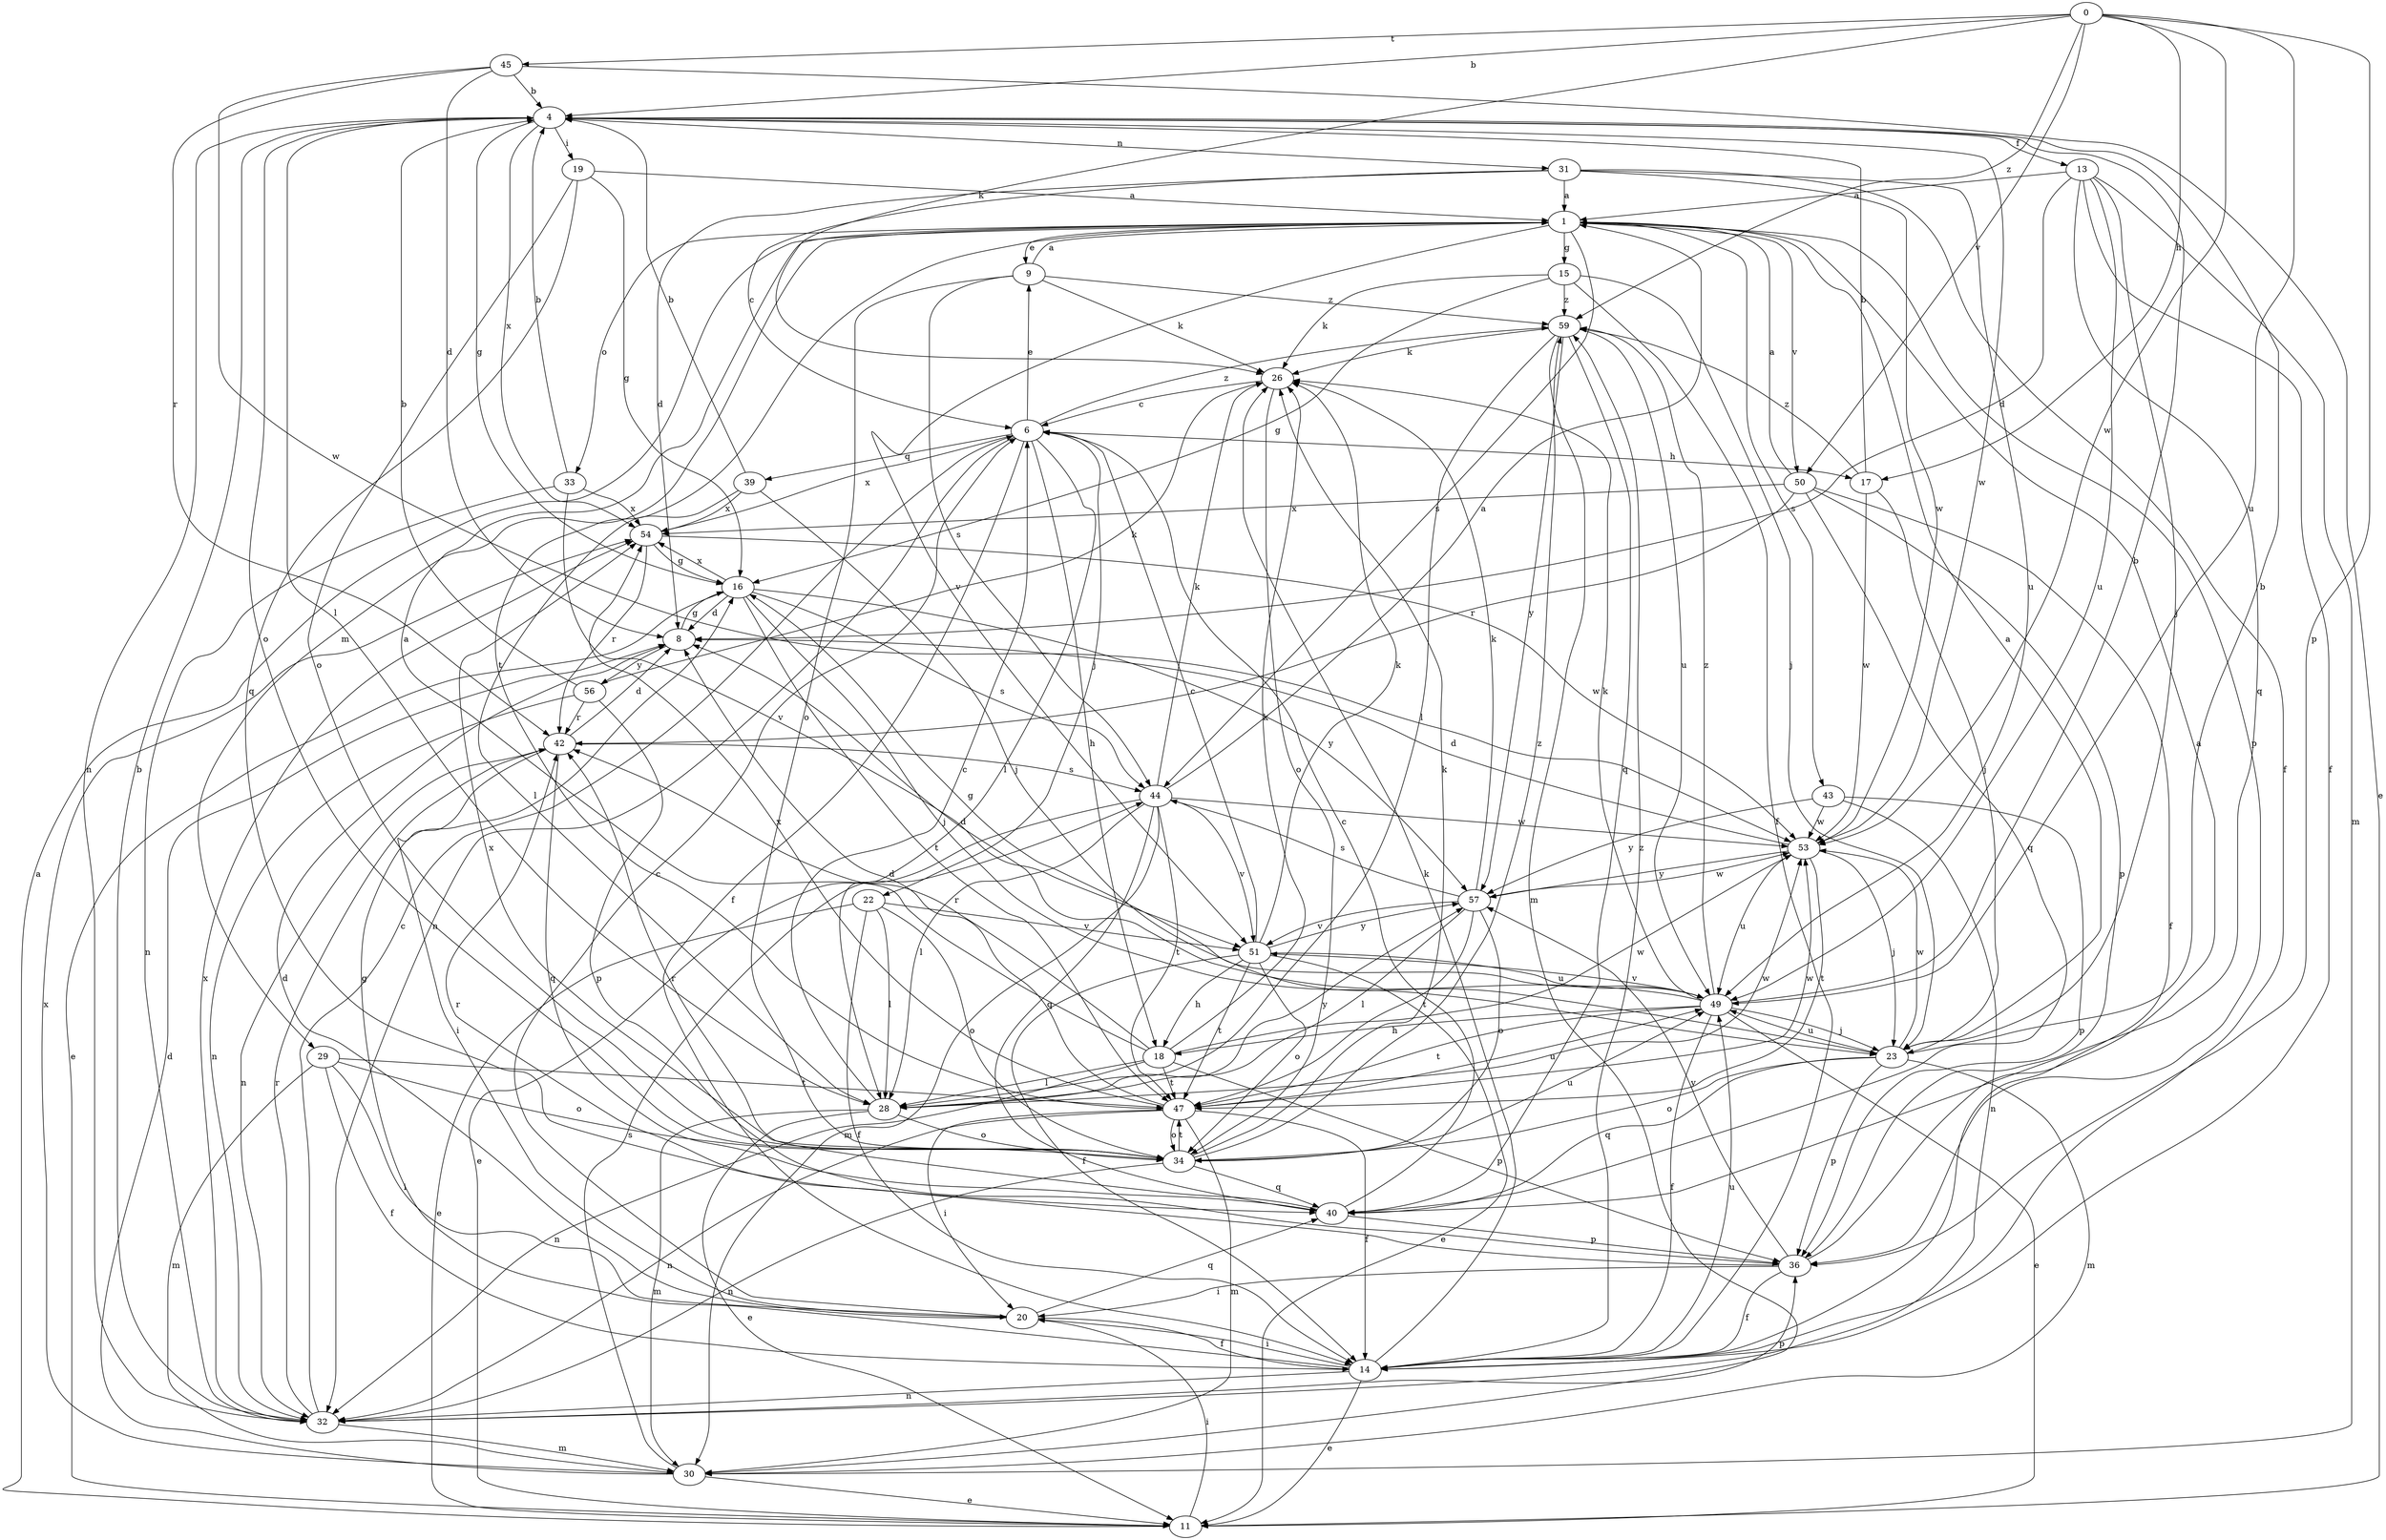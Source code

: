 strict digraph  {
0;
1;
4;
6;
8;
9;
11;
13;
14;
15;
16;
17;
18;
19;
20;
22;
23;
26;
28;
29;
30;
31;
32;
33;
34;
36;
39;
40;
42;
43;
44;
45;
47;
49;
50;
51;
53;
54;
56;
57;
59;
0 -> 4  [label=b];
0 -> 17  [label=h];
0 -> 26  [label=k];
0 -> 36  [label=p];
0 -> 45  [label=t];
0 -> 49  [label=u];
0 -> 50  [label=v];
0 -> 53  [label=w];
0 -> 59  [label=z];
1 -> 9  [label=e];
1 -> 15  [label=g];
1 -> 29  [label=m];
1 -> 33  [label=o];
1 -> 36  [label=p];
1 -> 43  [label=s];
1 -> 44  [label=s];
1 -> 47  [label=t];
1 -> 50  [label=v];
1 -> 51  [label=v];
4 -> 13  [label=f];
4 -> 16  [label=g];
4 -> 19  [label=i];
4 -> 28  [label=l];
4 -> 31  [label=n];
4 -> 32  [label=n];
4 -> 34  [label=o];
4 -> 53  [label=w];
4 -> 54  [label=x];
6 -> 9  [label=e];
6 -> 14  [label=f];
6 -> 17  [label=h];
6 -> 18  [label=h];
6 -> 22  [label=j];
6 -> 28  [label=l];
6 -> 32  [label=n];
6 -> 39  [label=q];
6 -> 54  [label=x];
6 -> 59  [label=z];
8 -> 16  [label=g];
8 -> 56  [label=y];
9 -> 1  [label=a];
9 -> 26  [label=k];
9 -> 34  [label=o];
9 -> 44  [label=s];
9 -> 59  [label=z];
11 -> 1  [label=a];
11 -> 20  [label=i];
13 -> 1  [label=a];
13 -> 8  [label=d];
13 -> 14  [label=f];
13 -> 23  [label=j];
13 -> 30  [label=m];
13 -> 40  [label=q];
13 -> 49  [label=u];
14 -> 11  [label=e];
14 -> 16  [label=g];
14 -> 20  [label=i];
14 -> 26  [label=k];
14 -> 32  [label=n];
14 -> 49  [label=u];
14 -> 59  [label=z];
15 -> 14  [label=f];
15 -> 16  [label=g];
15 -> 23  [label=j];
15 -> 26  [label=k];
15 -> 59  [label=z];
16 -> 8  [label=d];
16 -> 11  [label=e];
16 -> 23  [label=j];
16 -> 44  [label=s];
16 -> 47  [label=t];
16 -> 54  [label=x];
16 -> 57  [label=y];
17 -> 4  [label=b];
17 -> 23  [label=j];
17 -> 53  [label=w];
17 -> 59  [label=z];
18 -> 1  [label=a];
18 -> 26  [label=k];
18 -> 28  [label=l];
18 -> 32  [label=n];
18 -> 36  [label=p];
18 -> 42  [label=r];
18 -> 47  [label=t];
18 -> 53  [label=w];
19 -> 1  [label=a];
19 -> 16  [label=g];
19 -> 34  [label=o];
19 -> 40  [label=q];
20 -> 6  [label=c];
20 -> 8  [label=d];
20 -> 14  [label=f];
20 -> 40  [label=q];
22 -> 11  [label=e];
22 -> 14  [label=f];
22 -> 28  [label=l];
22 -> 34  [label=o];
22 -> 51  [label=v];
23 -> 1  [label=a];
23 -> 4  [label=b];
23 -> 30  [label=m];
23 -> 34  [label=o];
23 -> 36  [label=p];
23 -> 40  [label=q];
23 -> 49  [label=u];
23 -> 53  [label=w];
26 -> 6  [label=c];
26 -> 34  [label=o];
28 -> 6  [label=c];
28 -> 11  [label=e];
28 -> 30  [label=m];
28 -> 34  [label=o];
28 -> 53  [label=w];
28 -> 57  [label=y];
29 -> 14  [label=f];
29 -> 20  [label=i];
29 -> 30  [label=m];
29 -> 34  [label=o];
29 -> 47  [label=t];
30 -> 8  [label=d];
30 -> 11  [label=e];
30 -> 44  [label=s];
30 -> 54  [label=x];
31 -> 1  [label=a];
31 -> 6  [label=c];
31 -> 8  [label=d];
31 -> 14  [label=f];
31 -> 49  [label=u];
31 -> 53  [label=w];
32 -> 4  [label=b];
32 -> 6  [label=c];
32 -> 30  [label=m];
32 -> 36  [label=p];
32 -> 42  [label=r];
32 -> 54  [label=x];
33 -> 4  [label=b];
33 -> 32  [label=n];
33 -> 51  [label=v];
33 -> 54  [label=x];
34 -> 26  [label=k];
34 -> 32  [label=n];
34 -> 40  [label=q];
34 -> 47  [label=t];
34 -> 49  [label=u];
34 -> 54  [label=x];
34 -> 59  [label=z];
36 -> 1  [label=a];
36 -> 14  [label=f];
36 -> 20  [label=i];
36 -> 42  [label=r];
36 -> 57  [label=y];
39 -> 4  [label=b];
39 -> 23  [label=j];
39 -> 28  [label=l];
39 -> 54  [label=x];
40 -> 6  [label=c];
40 -> 36  [label=p];
40 -> 42  [label=r];
42 -> 8  [label=d];
42 -> 20  [label=i];
42 -> 32  [label=n];
42 -> 40  [label=q];
42 -> 44  [label=s];
43 -> 32  [label=n];
43 -> 36  [label=p];
43 -> 53  [label=w];
43 -> 57  [label=y];
44 -> 1  [label=a];
44 -> 11  [label=e];
44 -> 26  [label=k];
44 -> 28  [label=l];
44 -> 30  [label=m];
44 -> 40  [label=q];
44 -> 47  [label=t];
44 -> 51  [label=v];
44 -> 53  [label=w];
45 -> 4  [label=b];
45 -> 8  [label=d];
45 -> 11  [label=e];
45 -> 42  [label=r];
45 -> 53  [label=w];
47 -> 8  [label=d];
47 -> 14  [label=f];
47 -> 20  [label=i];
47 -> 30  [label=m];
47 -> 32  [label=n];
47 -> 34  [label=o];
47 -> 49  [label=u];
47 -> 53  [label=w];
47 -> 54  [label=x];
49 -> 4  [label=b];
49 -> 8  [label=d];
49 -> 11  [label=e];
49 -> 14  [label=f];
49 -> 16  [label=g];
49 -> 18  [label=h];
49 -> 23  [label=j];
49 -> 26  [label=k];
49 -> 47  [label=t];
49 -> 51  [label=v];
49 -> 59  [label=z];
50 -> 1  [label=a];
50 -> 14  [label=f];
50 -> 36  [label=p];
50 -> 40  [label=q];
50 -> 42  [label=r];
50 -> 54  [label=x];
51 -> 6  [label=c];
51 -> 11  [label=e];
51 -> 14  [label=f];
51 -> 18  [label=h];
51 -> 26  [label=k];
51 -> 34  [label=o];
51 -> 47  [label=t];
51 -> 49  [label=u];
51 -> 57  [label=y];
53 -> 8  [label=d];
53 -> 23  [label=j];
53 -> 47  [label=t];
53 -> 49  [label=u];
53 -> 57  [label=y];
54 -> 16  [label=g];
54 -> 42  [label=r];
54 -> 53  [label=w];
56 -> 4  [label=b];
56 -> 26  [label=k];
56 -> 32  [label=n];
56 -> 36  [label=p];
56 -> 42  [label=r];
57 -> 26  [label=k];
57 -> 28  [label=l];
57 -> 34  [label=o];
57 -> 44  [label=s];
57 -> 47  [label=t];
57 -> 51  [label=v];
57 -> 53  [label=w];
59 -> 26  [label=k];
59 -> 28  [label=l];
59 -> 30  [label=m];
59 -> 40  [label=q];
59 -> 49  [label=u];
59 -> 57  [label=y];
}
